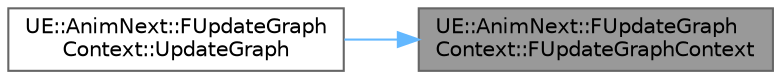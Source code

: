 digraph "UE::AnimNext::FUpdateGraphContext::FUpdateGraphContext"
{
 // INTERACTIVE_SVG=YES
 // LATEX_PDF_SIZE
  bgcolor="transparent";
  edge [fontname=Helvetica,fontsize=10,labelfontname=Helvetica,labelfontsize=10];
  node [fontname=Helvetica,fontsize=10,shape=box,height=0.2,width=0.4];
  rankdir="RL";
  Node1 [id="Node000001",label="UE::AnimNext::FUpdateGraph\lContext::FUpdateGraphContext",height=0.2,width=0.4,color="gray40", fillcolor="grey60", style="filled", fontcolor="black",tooltip=" "];
  Node1 -> Node2 [id="edge1_Node000001_Node000002",dir="back",color="steelblue1",style="solid",tooltip=" "];
  Node2 [id="Node000002",label="UE::AnimNext::FUpdateGraph\lContext::UpdateGraph",height=0.2,width=0.4,color="grey40", fillcolor="white", style="filled",URL="$d0/d21/structUE_1_1AnimNext_1_1FUpdateGraphContext.html#a5722e0831fa2fe3b6be3c00ab69c7fcd",tooltip="Updates a sub-graph starting at its root."];
}
